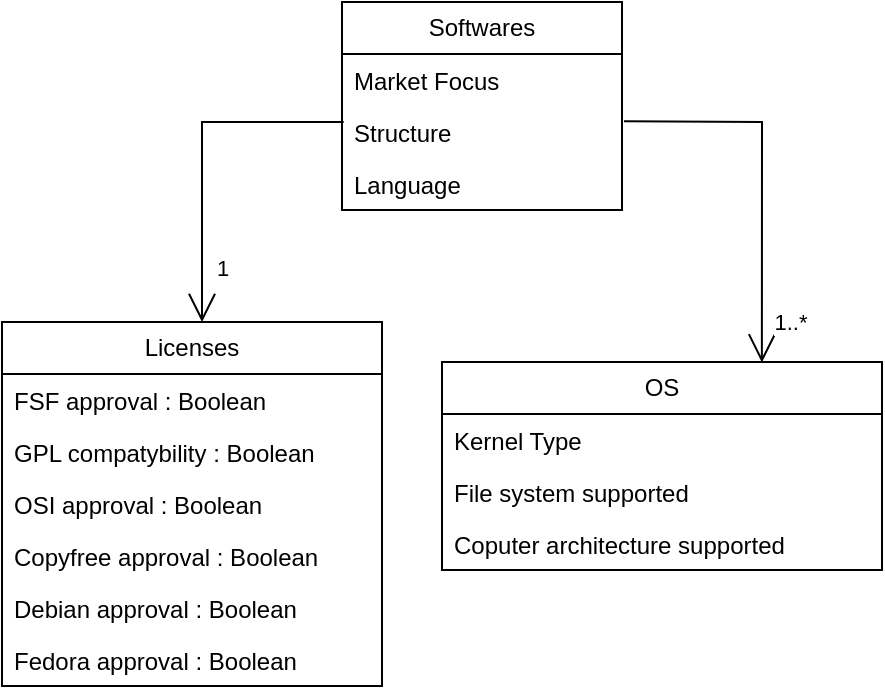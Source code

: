 <mxfile version="22.1.3" type="device">
  <diagram id="C5RBs43oDa-KdzZeNtuy" name="Page-1">
    <mxGraphModel dx="474" dy="797" grid="1" gridSize="10" guides="1" tooltips="1" connect="1" arrows="1" fold="1" page="1" pageScale="1" pageWidth="827" pageHeight="1169" math="0" shadow="0">
      <root>
        <mxCell id="WIyWlLk6GJQsqaUBKTNV-0" />
        <mxCell id="WIyWlLk6GJQsqaUBKTNV-1" parent="WIyWlLk6GJQsqaUBKTNV-0" />
        <mxCell id="v2RWqByOfjWh3qq_xlv8-0" value="Licenses" style="swimlane;fontStyle=0;childLayout=stackLayout;horizontal=1;startSize=26;fillColor=none;horizontalStack=0;resizeParent=1;resizeParentMax=0;resizeLast=0;collapsible=1;marginBottom=0;whiteSpace=wrap;html=1;" vertex="1" parent="WIyWlLk6GJQsqaUBKTNV-1">
          <mxGeometry x="20" y="220" width="190" height="182" as="geometry" />
        </mxCell>
        <mxCell id="v2RWqByOfjWh3qq_xlv8-1" value="&lt;div&gt;FSF approval : Boolean&lt;br&gt;&lt;/div&gt;" style="text;strokeColor=none;fillColor=none;align=left;verticalAlign=top;spacingLeft=4;spacingRight=4;overflow=hidden;rotatable=0;points=[[0,0.5],[1,0.5]];portConstraint=eastwest;whiteSpace=wrap;html=1;" vertex="1" parent="v2RWqByOfjWh3qq_xlv8-0">
          <mxGeometry y="26" width="190" height="26" as="geometry" />
        </mxCell>
        <mxCell id="v2RWqByOfjWh3qq_xlv8-2" value="&lt;div&gt;GPL compatybility : Boolean&lt;/div&gt;&amp;nbsp;" style="text;strokeColor=none;fillColor=none;align=left;verticalAlign=top;spacingLeft=4;spacingRight=4;overflow=hidden;rotatable=0;points=[[0,0.5],[1,0.5]];portConstraint=eastwest;whiteSpace=wrap;html=1;" vertex="1" parent="v2RWqByOfjWh3qq_xlv8-0">
          <mxGeometry y="52" width="190" height="26" as="geometry" />
        </mxCell>
        <mxCell id="v2RWqByOfjWh3qq_xlv8-3" value="OSI approval : Boolean" style="text;strokeColor=none;fillColor=none;align=left;verticalAlign=top;spacingLeft=4;spacingRight=4;overflow=hidden;rotatable=0;points=[[0,0.5],[1,0.5]];portConstraint=eastwest;whiteSpace=wrap;html=1;" vertex="1" parent="v2RWqByOfjWh3qq_xlv8-0">
          <mxGeometry y="78" width="190" height="26" as="geometry" />
        </mxCell>
        <mxCell id="v2RWqByOfjWh3qq_xlv8-5" value="Copyfree approval : Boolean" style="text;strokeColor=none;fillColor=none;align=left;verticalAlign=top;spacingLeft=4;spacingRight=4;overflow=hidden;rotatable=0;points=[[0,0.5],[1,0.5]];portConstraint=eastwest;whiteSpace=wrap;html=1;" vertex="1" parent="v2RWqByOfjWh3qq_xlv8-0">
          <mxGeometry y="104" width="190" height="26" as="geometry" />
        </mxCell>
        <mxCell id="v2RWqByOfjWh3qq_xlv8-6" value="Debian approval : Boolean" style="text;strokeColor=none;fillColor=none;align=left;verticalAlign=top;spacingLeft=4;spacingRight=4;overflow=hidden;rotatable=0;points=[[0,0.5],[1,0.5]];portConstraint=eastwest;whiteSpace=wrap;html=1;" vertex="1" parent="v2RWqByOfjWh3qq_xlv8-0">
          <mxGeometry y="130" width="190" height="26" as="geometry" />
        </mxCell>
        <mxCell id="v2RWqByOfjWh3qq_xlv8-4" value="Fedora approval : Boolean" style="text;strokeColor=none;fillColor=none;align=left;verticalAlign=top;spacingLeft=4;spacingRight=4;overflow=hidden;rotatable=0;points=[[0,0.5],[1,0.5]];portConstraint=eastwest;whiteSpace=wrap;html=1;" vertex="1" parent="v2RWqByOfjWh3qq_xlv8-0">
          <mxGeometry y="156" width="190" height="26" as="geometry" />
        </mxCell>
        <mxCell id="v2RWqByOfjWh3qq_xlv8-7" value="OS" style="swimlane;fontStyle=0;childLayout=stackLayout;horizontal=1;startSize=26;fillColor=none;horizontalStack=0;resizeParent=1;resizeParentMax=0;resizeLast=0;collapsible=1;marginBottom=0;whiteSpace=wrap;html=1;" vertex="1" parent="WIyWlLk6GJQsqaUBKTNV-1">
          <mxGeometry x="240" y="240" width="220" height="104" as="geometry" />
        </mxCell>
        <mxCell id="v2RWqByOfjWh3qq_xlv8-8" value="&lt;div&gt;Kernel Type&lt;br&gt;&lt;/div&gt;" style="text;strokeColor=none;fillColor=none;align=left;verticalAlign=top;spacingLeft=4;spacingRight=4;overflow=hidden;rotatable=0;points=[[0,0.5],[1,0.5]];portConstraint=eastwest;whiteSpace=wrap;html=1;" vertex="1" parent="v2RWqByOfjWh3qq_xlv8-7">
          <mxGeometry y="26" width="220" height="26" as="geometry" />
        </mxCell>
        <mxCell id="v2RWqByOfjWh3qq_xlv8-11" value="File system supported" style="text;strokeColor=none;fillColor=none;align=left;verticalAlign=top;spacingLeft=4;spacingRight=4;overflow=hidden;rotatable=0;points=[[0,0.5],[1,0.5]];portConstraint=eastwest;whiteSpace=wrap;html=1;" vertex="1" parent="v2RWqByOfjWh3qq_xlv8-7">
          <mxGeometry y="52" width="220" height="26" as="geometry" />
        </mxCell>
        <mxCell id="v2RWqByOfjWh3qq_xlv8-25" value="Coputer architecture supported" style="text;strokeColor=none;fillColor=none;align=left;verticalAlign=top;spacingLeft=4;spacingRight=4;overflow=hidden;rotatable=0;points=[[0,0.5],[1,0.5]];portConstraint=eastwest;whiteSpace=wrap;html=1;" vertex="1" parent="v2RWqByOfjWh3qq_xlv8-7">
          <mxGeometry y="78" width="220" height="26" as="geometry" />
        </mxCell>
        <mxCell id="v2RWqByOfjWh3qq_xlv8-26" value="Softwares" style="swimlane;fontStyle=0;childLayout=stackLayout;horizontal=1;startSize=26;fillColor=none;horizontalStack=0;resizeParent=1;resizeParentMax=0;resizeLast=0;collapsible=1;marginBottom=0;whiteSpace=wrap;html=1;" vertex="1" parent="WIyWlLk6GJQsqaUBKTNV-1">
          <mxGeometry x="190" y="60" width="140" height="104" as="geometry" />
        </mxCell>
        <mxCell id="v2RWqByOfjWh3qq_xlv8-27" value="Market Focus" style="text;strokeColor=none;fillColor=none;align=left;verticalAlign=top;spacingLeft=4;spacingRight=4;overflow=hidden;rotatable=0;points=[[0,0.5],[1,0.5]];portConstraint=eastwest;whiteSpace=wrap;html=1;" vertex="1" parent="v2RWqByOfjWh3qq_xlv8-26">
          <mxGeometry y="26" width="140" height="26" as="geometry" />
        </mxCell>
        <mxCell id="v2RWqByOfjWh3qq_xlv8-28" value="Structure" style="text;strokeColor=none;fillColor=none;align=left;verticalAlign=top;spacingLeft=4;spacingRight=4;overflow=hidden;rotatable=0;points=[[0,0.5],[1,0.5]];portConstraint=eastwest;whiteSpace=wrap;html=1;" vertex="1" parent="v2RWqByOfjWh3qq_xlv8-26">
          <mxGeometry y="52" width="140" height="26" as="geometry" />
        </mxCell>
        <mxCell id="v2RWqByOfjWh3qq_xlv8-29" value="Language" style="text;strokeColor=none;fillColor=none;align=left;verticalAlign=top;spacingLeft=4;spacingRight=4;overflow=hidden;rotatable=0;points=[[0,0.5],[1,0.5]];portConstraint=eastwest;whiteSpace=wrap;html=1;" vertex="1" parent="v2RWqByOfjWh3qq_xlv8-26">
          <mxGeometry y="78" width="140" height="26" as="geometry" />
        </mxCell>
        <mxCell id="v2RWqByOfjWh3qq_xlv8-30" value="" style="endArrow=open;endFill=1;endSize=12;html=1;rounded=0;exitX=1.007;exitY=0.295;exitDx=0;exitDy=0;entryX=0.727;entryY=0.002;entryDx=0;entryDy=0;entryPerimeter=0;exitPerimeter=0;" edge="1" parent="WIyWlLk6GJQsqaUBKTNV-1" source="v2RWqByOfjWh3qq_xlv8-28" target="v2RWqByOfjWh3qq_xlv8-7">
          <mxGeometry width="160" relative="1" as="geometry">
            <mxPoint x="180" y="420" as="sourcePoint" />
            <mxPoint x="359" y="241" as="targetPoint" />
            <Array as="points">
              <mxPoint x="400" y="120" />
            </Array>
          </mxGeometry>
        </mxCell>
        <mxCell id="v2RWqByOfjWh3qq_xlv8-33" value="1..*" style="edgeLabel;html=1;align=center;verticalAlign=middle;resizable=0;points=[];rotation=0;" vertex="1" connectable="0" parent="v2RWqByOfjWh3qq_xlv8-30">
          <mxGeometry x="0.66" y="-2" relative="1" as="geometry">
            <mxPoint x="16" y="12" as="offset" />
          </mxGeometry>
        </mxCell>
        <mxCell id="v2RWqByOfjWh3qq_xlv8-31" value="" style="endArrow=open;endFill=1;endSize=12;html=1;rounded=0;exitX=0.006;exitY=0.307;exitDx=0;exitDy=0;exitPerimeter=0;" edge="1" parent="WIyWlLk6GJQsqaUBKTNV-1" source="v2RWqByOfjWh3qq_xlv8-28">
          <mxGeometry width="160" relative="1" as="geometry">
            <mxPoint x="180" y="430" as="sourcePoint" />
            <mxPoint x="120" y="220" as="targetPoint" />
            <Array as="points">
              <mxPoint x="120" y="120" />
            </Array>
          </mxGeometry>
        </mxCell>
        <mxCell id="v2RWqByOfjWh3qq_xlv8-32" value="1" style="edgeLabel;html=1;align=center;verticalAlign=middle;resizable=0;points=[];" vertex="1" connectable="0" parent="v2RWqByOfjWh3qq_xlv8-31">
          <mxGeometry x="0.684" y="-1" relative="1" as="geometry">
            <mxPoint x="11" as="offset" />
          </mxGeometry>
        </mxCell>
      </root>
    </mxGraphModel>
  </diagram>
</mxfile>
